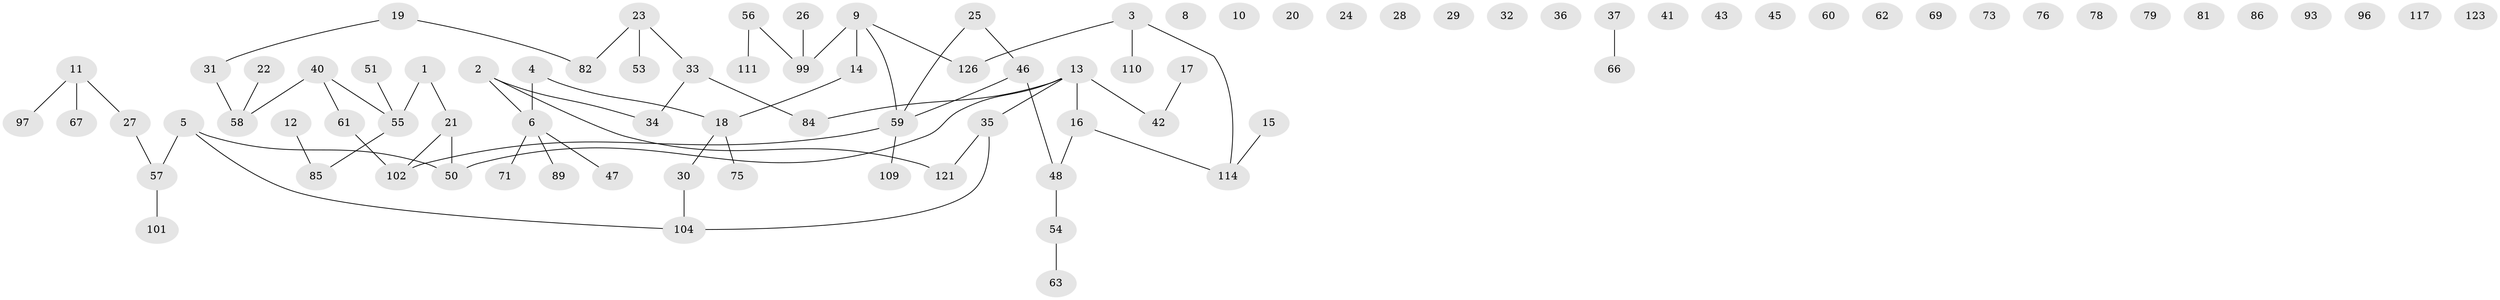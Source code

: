 // Generated by graph-tools (version 1.1) at 2025/23/03/03/25 07:23:27]
// undirected, 87 vertices, 70 edges
graph export_dot {
graph [start="1"]
  node [color=gray90,style=filled];
  1;
  2 [super="+70"];
  3 [super="+7"];
  4;
  5;
  6 [super="+112"];
  8 [super="+94"];
  9 [super="+124"];
  10 [super="+80"];
  11 [super="+38"];
  12 [super="+72"];
  13 [super="+44"];
  14 [super="+103"];
  15;
  16 [super="+52"];
  17 [super="+90"];
  18 [super="+83"];
  19 [super="+64"];
  20 [super="+65"];
  21 [super="+68"];
  22;
  23 [super="+92"];
  24;
  25;
  26;
  27;
  28;
  29;
  30 [super="+87"];
  31 [super="+74"];
  32;
  33 [super="+95"];
  34 [super="+105"];
  35 [super="+39"];
  36;
  37;
  40 [super="+115"];
  41;
  42;
  43;
  45;
  46;
  47;
  48 [super="+49"];
  50 [super="+77"];
  51;
  53;
  54 [super="+91"];
  55 [super="+107"];
  56 [super="+98"];
  57 [super="+108"];
  58 [super="+120"];
  59 [super="+118"];
  60;
  61 [super="+106"];
  62;
  63;
  66 [super="+113"];
  67;
  69;
  71 [super="+88"];
  73;
  75;
  76;
  78;
  79;
  81;
  82;
  84;
  85;
  86;
  89;
  93;
  96 [super="+116"];
  97;
  99 [super="+100"];
  101;
  102;
  104 [super="+122"];
  109;
  110 [super="+119"];
  111;
  114;
  117;
  121 [super="+125"];
  123;
  126;
  1 -- 21;
  1 -- 55;
  2 -- 34;
  2 -- 121;
  2 -- 6;
  3 -- 114;
  3 -- 126;
  3 -- 110;
  4 -- 6;
  4 -- 18;
  5 -- 50;
  5 -- 104;
  5 -- 57;
  6 -- 47;
  6 -- 71;
  6 -- 89;
  9 -- 126;
  9 -- 59;
  9 -- 99 [weight=2];
  9 -- 14;
  11 -- 27;
  11 -- 97;
  11 -- 67;
  12 -- 85;
  13 -- 42;
  13 -- 16;
  13 -- 84;
  13 -- 50;
  13 -- 35;
  14 -- 18;
  15 -- 114;
  16 -- 114;
  16 -- 48;
  17 -- 42;
  18 -- 75;
  18 -- 30;
  19 -- 82;
  19 -- 31;
  21 -- 102;
  21 -- 50;
  22 -- 58;
  23 -- 53;
  23 -- 82;
  23 -- 33;
  25 -- 46;
  25 -- 59;
  26 -- 99;
  27 -- 57;
  30 -- 104;
  31 -- 58;
  33 -- 34;
  33 -- 84;
  35 -- 121;
  35 -- 104;
  37 -- 66;
  40 -- 58;
  40 -- 55;
  40 -- 61;
  46 -- 48;
  46 -- 59;
  48 -- 54;
  51 -- 55;
  54 -- 63;
  55 -- 85;
  56 -- 111;
  56 -- 99;
  57 -- 101;
  59 -- 102;
  59 -- 109;
  61 -- 102;
}
